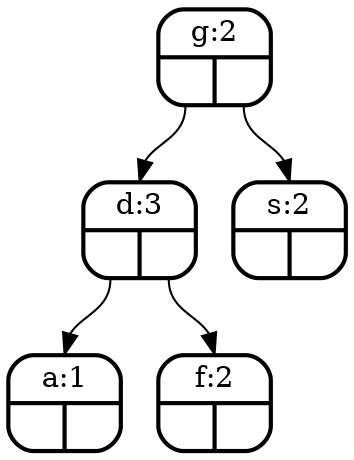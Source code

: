 digraph tree {
node [shape = Mrecord, penwidth = 2];
"g"[label="{<f0>g:2|{<f1>|<f2>}}"color=black];
"d"[label="{<f0>d:3|{<f1>|<f2>}}"color=black];
"a"[label="{<f0>a:1|{<f1>|<f2>}}"color=black];
"d":f1 -> "a":f0;
"f"[label="{<f0>f:2|{<f1>|<f2>}}"color=black];
"d":f2 -> "f":f0;
"g":f1 -> "d":f0;
"s"[label="{<f0>s:2|{<f1>|<f2>}}"color=black];
"g":f2 -> "s":f0;
}

